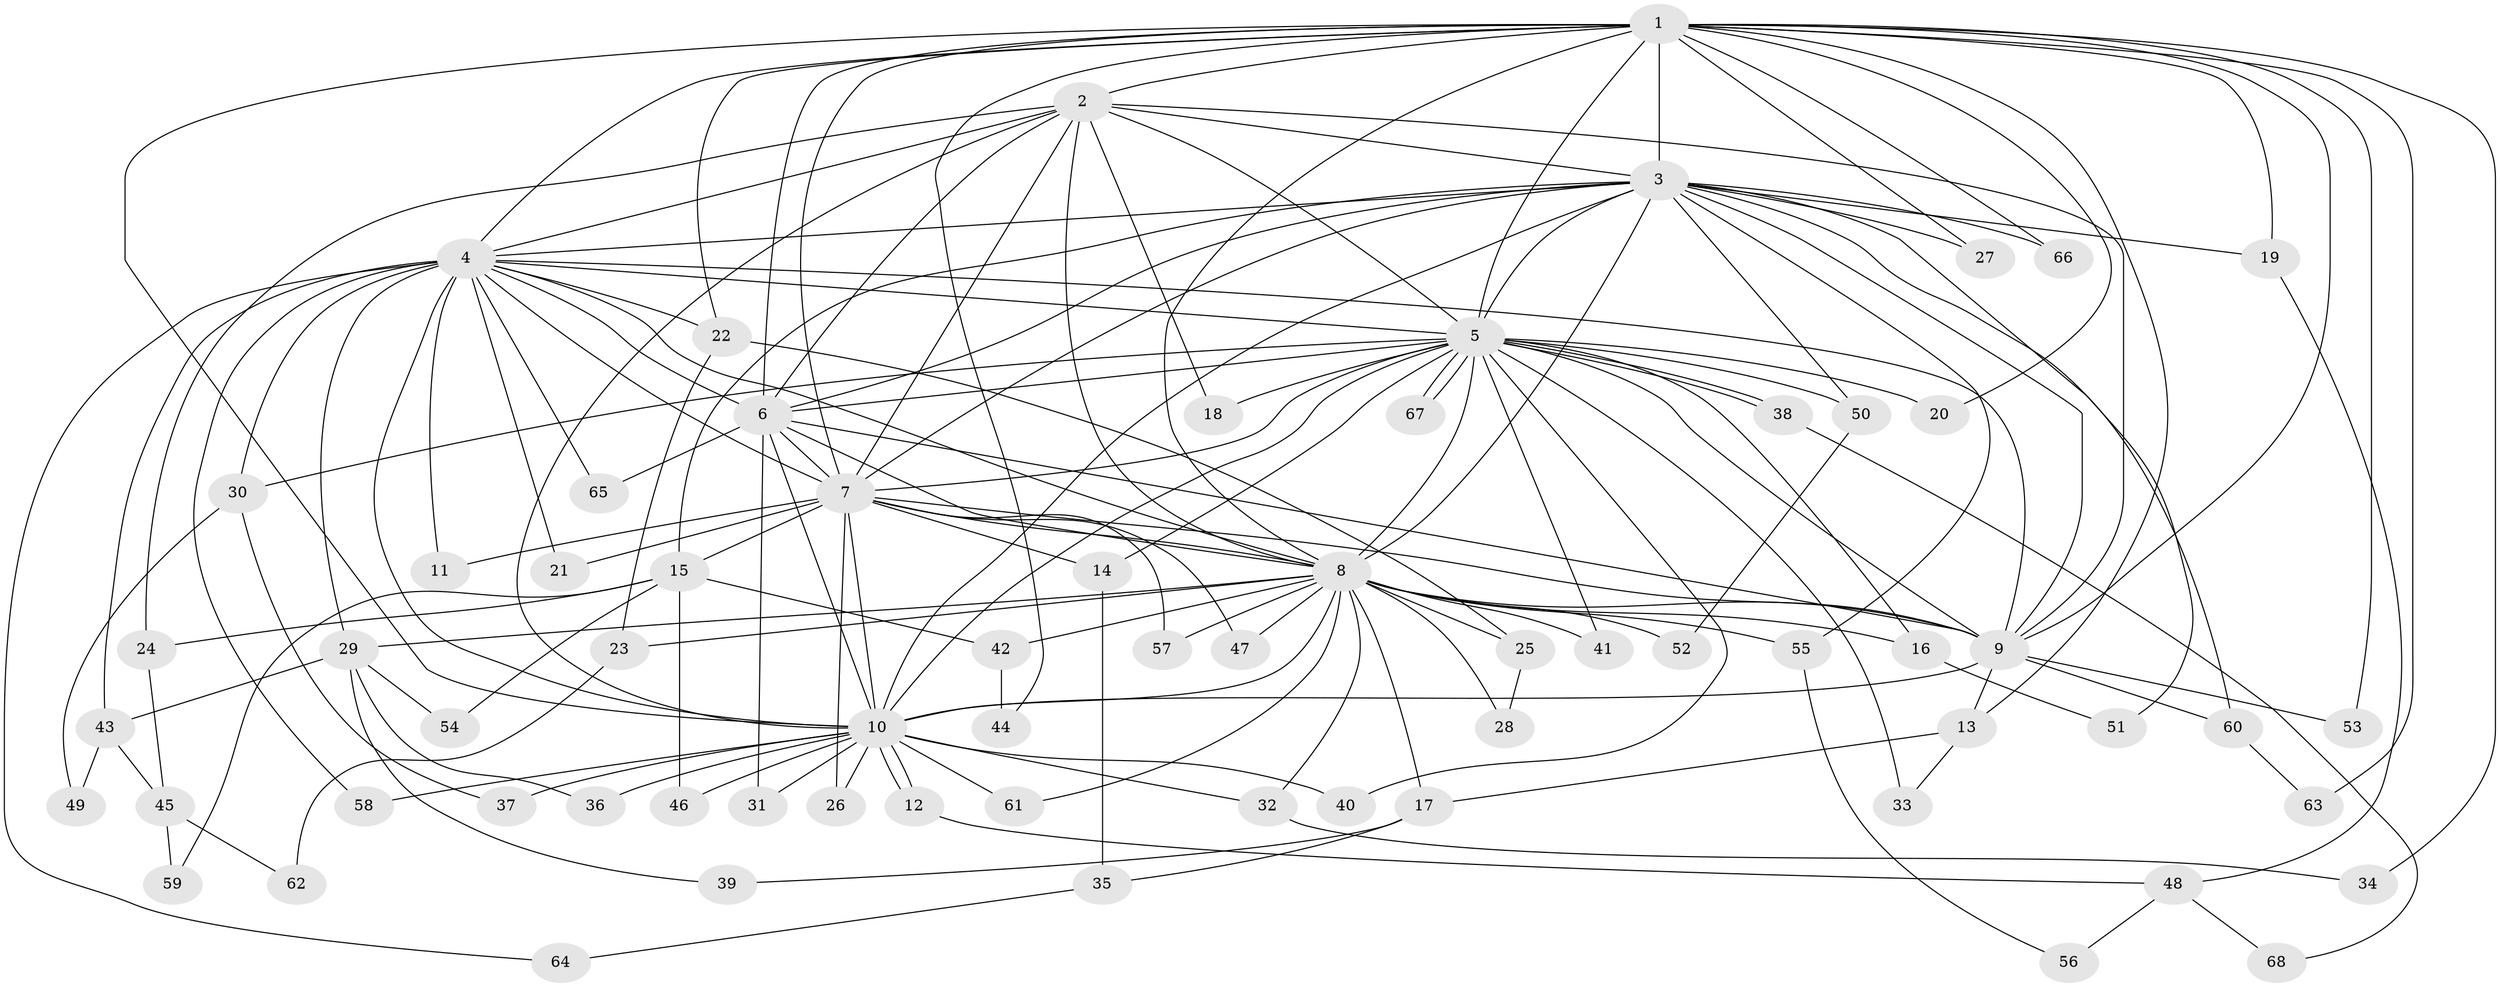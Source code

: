 // Generated by graph-tools (version 1.1) at 2025/01/03/09/25 03:01:18]
// undirected, 68 vertices, 161 edges
graph export_dot {
graph [start="1"]
  node [color=gray90,style=filled];
  1;
  2;
  3;
  4;
  5;
  6;
  7;
  8;
  9;
  10;
  11;
  12;
  13;
  14;
  15;
  16;
  17;
  18;
  19;
  20;
  21;
  22;
  23;
  24;
  25;
  26;
  27;
  28;
  29;
  30;
  31;
  32;
  33;
  34;
  35;
  36;
  37;
  38;
  39;
  40;
  41;
  42;
  43;
  44;
  45;
  46;
  47;
  48;
  49;
  50;
  51;
  52;
  53;
  54;
  55;
  56;
  57;
  58;
  59;
  60;
  61;
  62;
  63;
  64;
  65;
  66;
  67;
  68;
  1 -- 2;
  1 -- 3;
  1 -- 4;
  1 -- 5;
  1 -- 6;
  1 -- 7;
  1 -- 8;
  1 -- 9;
  1 -- 10;
  1 -- 13;
  1 -- 19;
  1 -- 20;
  1 -- 22;
  1 -- 27;
  1 -- 34;
  1 -- 44;
  1 -- 53;
  1 -- 63;
  1 -- 66;
  2 -- 3;
  2 -- 4;
  2 -- 5;
  2 -- 6;
  2 -- 7;
  2 -- 8;
  2 -- 9;
  2 -- 10;
  2 -- 18;
  2 -- 24;
  3 -- 4;
  3 -- 5;
  3 -- 6;
  3 -- 7;
  3 -- 8;
  3 -- 9;
  3 -- 10;
  3 -- 15;
  3 -- 19;
  3 -- 27;
  3 -- 50;
  3 -- 51;
  3 -- 55;
  3 -- 60;
  3 -- 66;
  4 -- 5;
  4 -- 6;
  4 -- 7;
  4 -- 8;
  4 -- 9;
  4 -- 10;
  4 -- 11;
  4 -- 21;
  4 -- 22;
  4 -- 29;
  4 -- 30;
  4 -- 43;
  4 -- 58;
  4 -- 64;
  4 -- 65;
  5 -- 6;
  5 -- 7;
  5 -- 8;
  5 -- 9;
  5 -- 10;
  5 -- 14;
  5 -- 16;
  5 -- 18;
  5 -- 20;
  5 -- 30;
  5 -- 33;
  5 -- 38;
  5 -- 38;
  5 -- 40;
  5 -- 41;
  5 -- 50;
  5 -- 67;
  5 -- 67;
  6 -- 7;
  6 -- 8;
  6 -- 9;
  6 -- 10;
  6 -- 31;
  6 -- 65;
  7 -- 8;
  7 -- 9;
  7 -- 10;
  7 -- 11;
  7 -- 14;
  7 -- 15;
  7 -- 21;
  7 -- 26;
  7 -- 47;
  7 -- 57;
  8 -- 9;
  8 -- 10;
  8 -- 16;
  8 -- 17;
  8 -- 23;
  8 -- 25;
  8 -- 28;
  8 -- 29;
  8 -- 32;
  8 -- 41;
  8 -- 42;
  8 -- 47;
  8 -- 52;
  8 -- 55;
  8 -- 57;
  8 -- 61;
  9 -- 10;
  9 -- 13;
  9 -- 53;
  9 -- 60;
  10 -- 12;
  10 -- 12;
  10 -- 26;
  10 -- 31;
  10 -- 32;
  10 -- 36;
  10 -- 37;
  10 -- 40;
  10 -- 46;
  10 -- 58;
  10 -- 61;
  12 -- 48;
  13 -- 17;
  13 -- 33;
  14 -- 35;
  15 -- 24;
  15 -- 42;
  15 -- 46;
  15 -- 54;
  15 -- 59;
  16 -- 51;
  17 -- 35;
  17 -- 39;
  19 -- 48;
  22 -- 23;
  22 -- 25;
  23 -- 62;
  24 -- 45;
  25 -- 28;
  29 -- 36;
  29 -- 39;
  29 -- 43;
  29 -- 54;
  30 -- 37;
  30 -- 49;
  32 -- 34;
  35 -- 64;
  38 -- 68;
  42 -- 44;
  43 -- 45;
  43 -- 49;
  45 -- 59;
  45 -- 62;
  48 -- 56;
  48 -- 68;
  50 -- 52;
  55 -- 56;
  60 -- 63;
}
